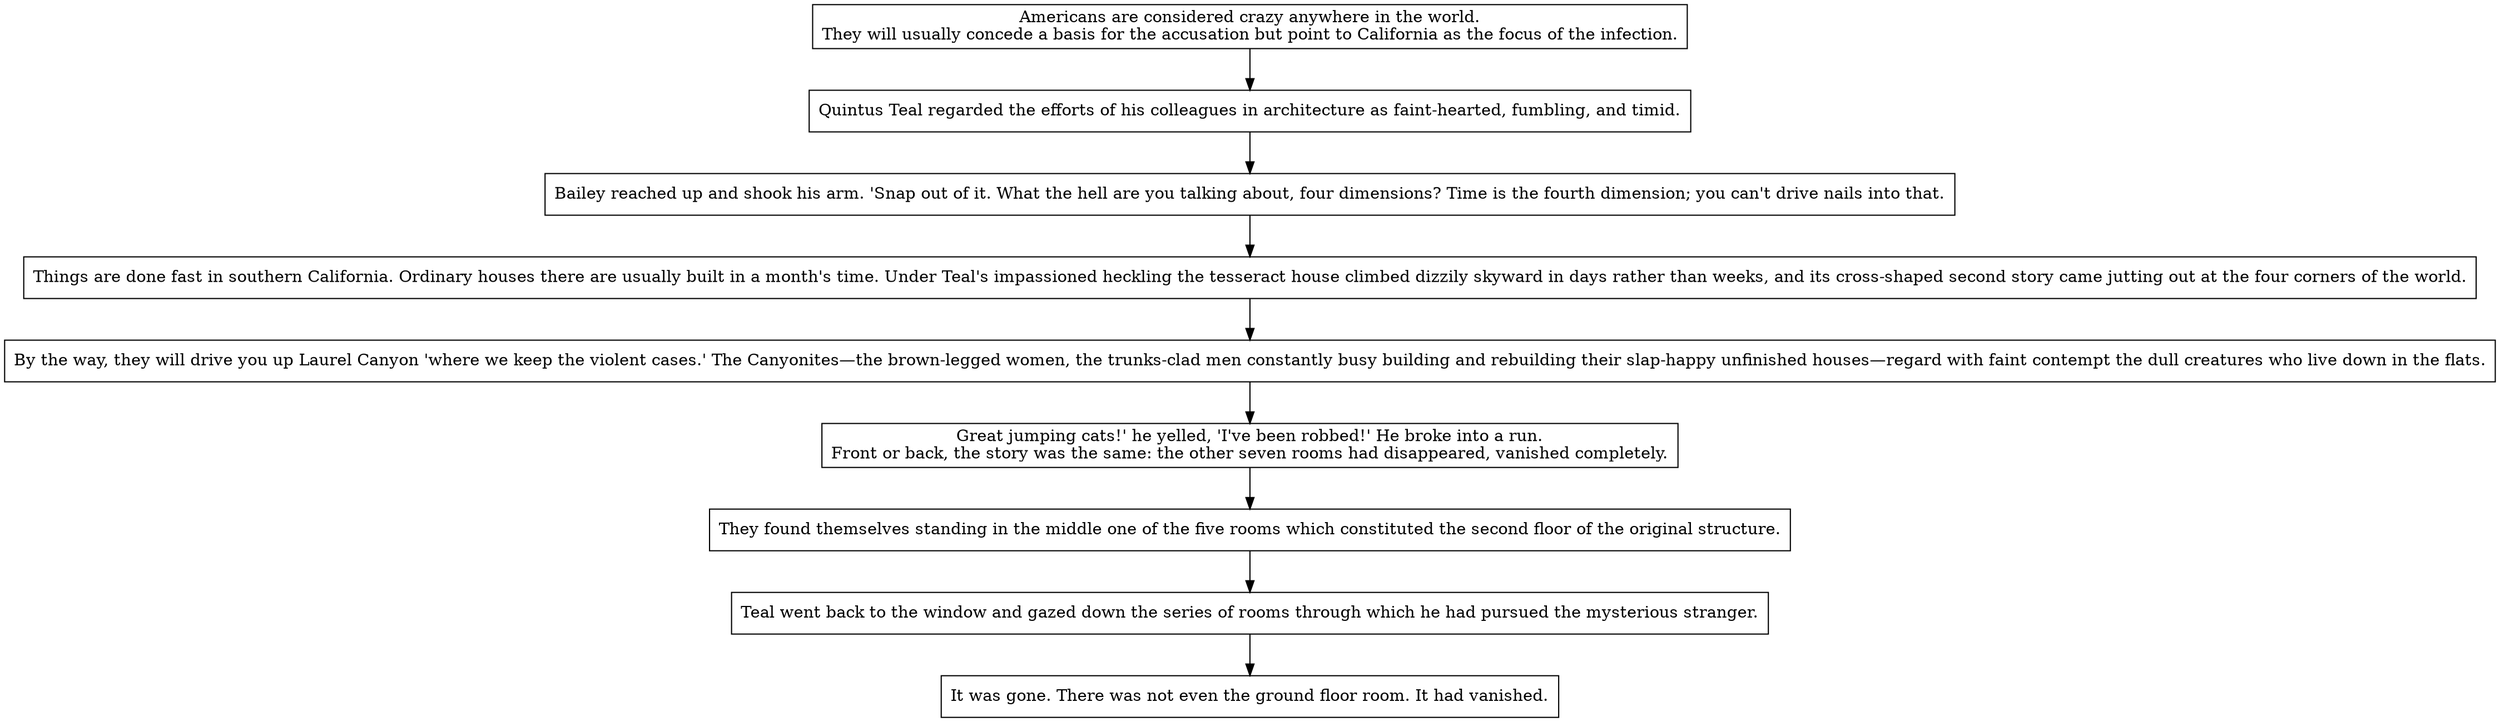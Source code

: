 
digraph Heinlein_CrookedHouse {
    rankdir=TB;
    node [shape=box];

    Introduction [label="Americans are considered crazy anywhere in the world.
They will usually concede a basis for the accusation but point to California as the focus of the infection."]
    
    ArchitectIdea [label="Quintus Teal regarded the efforts of his colleagues in architecture as faint-hearted, fumbling, and timid."]
    
    TesseractConcept [label="Bailey reached up and shook his arm. 'Snap out of it. What the hell are you talking about, four dimensions? Time is the fourth dimension; you can't drive nails into that."]
    
    HouseConstruction [label="Things are done fast in southern California. Ordinary houses there are usually built in a month's time. Under Teal's impassioned heckling the tesseract house climbed dizzily skyward in days rather than weeks, and its cross-shaped second story came jutting out at the four corners of the world."]
    
    EarthquakeEffect [label="By the way, they will drive you up Laurel Canyon 'where we keep the violent cases.' The Canyonites—the brown-legged women, the trunks-clad men constantly busy building and rebuilding their slap-happy unfinished houses—regard with faint contempt the dull creatures who live down in the flats."]
    
    HouseCollapses [label="Great jumping cats!' he yelled, 'I've been robbed!' He broke into a run.
Front or back, the story was the same: the other seven rooms had disappeared, vanished completely."]
    
    StrangeExperiences [label="They found themselves standing in the middle one of the five rooms which constituted the second floor of the original structure."]
    
    EscapeAttempts [label="Teal went back to the window and gazed down the series of rooms through which he had pursued the mysterious stranger."]
    
    FinalCollapse [label="It was gone. There was not even the ground floor room. It had vanished."]
    
    Introduction -> ArchitectIdea;
    ArchitectIdea -> TesseractConcept;
    TesseractConcept -> HouseConstruction;
    HouseConstruction -> EarthquakeEffect;
    EarthquakeEffect -> HouseCollapses;
    HouseCollapses -> StrangeExperiences;
    StrangeExperiences -> EscapeAttempts;
    EscapeAttempts -> FinalCollapse;
}
